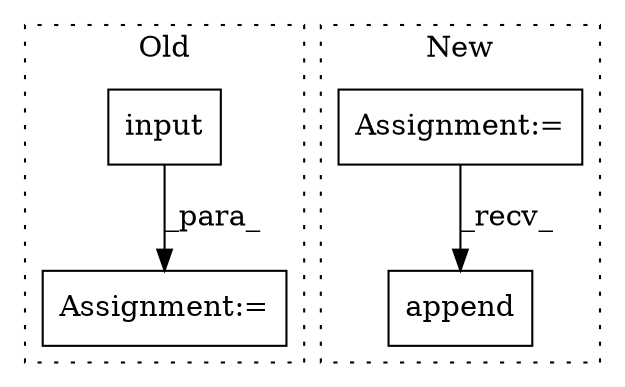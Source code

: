 digraph G {
subgraph cluster0 {
1 [label="input" a="32" s="1064" l="7" shape="box"];
3 [label="Assignment:=" a="7" s="978" l="12" shape="box"];
label = "Old";
style="dotted";
}
subgraph cluster1 {
2 [label="append" a="32" s="265,288" l="7,1" shape="box"];
4 [label="Assignment:=" a="7" s="121" l="1" shape="box"];
label = "New";
style="dotted";
}
1 -> 3 [label="_para_"];
4 -> 2 [label="_recv_"];
}